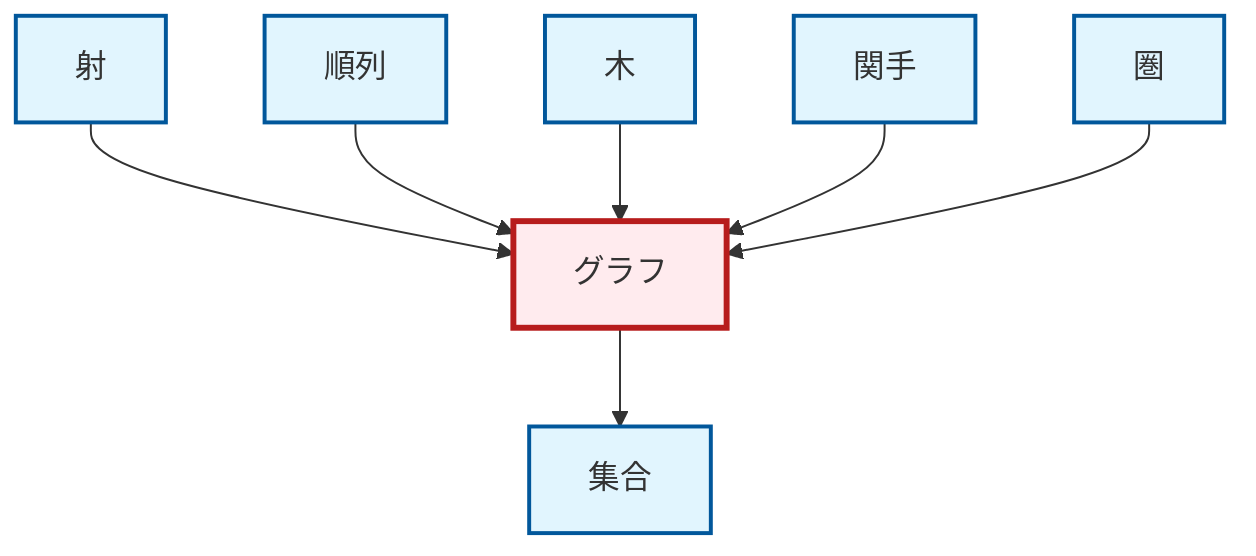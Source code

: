 graph TD
    classDef definition fill:#e1f5fe,stroke:#01579b,stroke-width:2px
    classDef theorem fill:#f3e5f5,stroke:#4a148c,stroke-width:2px
    classDef axiom fill:#fff3e0,stroke:#e65100,stroke-width:2px
    classDef example fill:#e8f5e9,stroke:#1b5e20,stroke-width:2px
    classDef current fill:#ffebee,stroke:#b71c1c,stroke-width:3px
    def-graph["グラフ"]:::definition
    def-morphism["射"]:::definition
    def-set["集合"]:::definition
    def-permutation["順列"]:::definition
    def-functor["関手"]:::definition
    def-tree["木"]:::definition
    def-category["圏"]:::definition
    def-morphism --> def-graph
    def-graph --> def-set
    def-permutation --> def-graph
    def-tree --> def-graph
    def-functor --> def-graph
    def-category --> def-graph
    class def-graph current